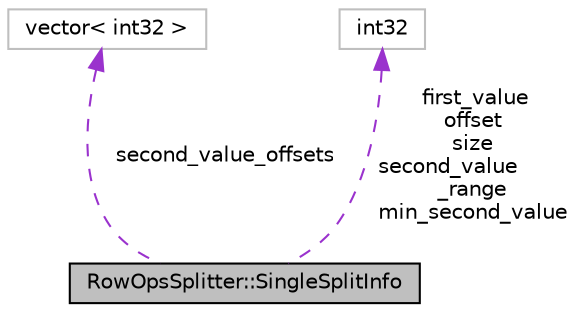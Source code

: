 digraph "RowOpsSplitter::SingleSplitInfo"
{
  edge [fontname="Helvetica",fontsize="10",labelfontname="Helvetica",labelfontsize="10"];
  node [fontname="Helvetica",fontsize="10",shape=record];
  Node1 [label="RowOpsSplitter::SingleSplitInfo",height=0.2,width=0.4,color="black", fillcolor="grey75", style="filled", fontcolor="black"];
  Node2 -> Node1 [dir="back",color="darkorchid3",fontsize="10",style="dashed",label=" second_value_offsets" ,fontname="Helvetica"];
  Node2 [label="vector\< int32 \>",height=0.2,width=0.4,color="grey75", fillcolor="white", style="filled"];
  Node3 -> Node1 [dir="back",color="darkorchid3",fontsize="10",style="dashed",label=" first_value\noffset\nsize\nsecond_value\l_range\nmin_second_value" ,fontname="Helvetica"];
  Node3 [label="int32",height=0.2,width=0.4,color="grey75", fillcolor="white", style="filled"];
}
